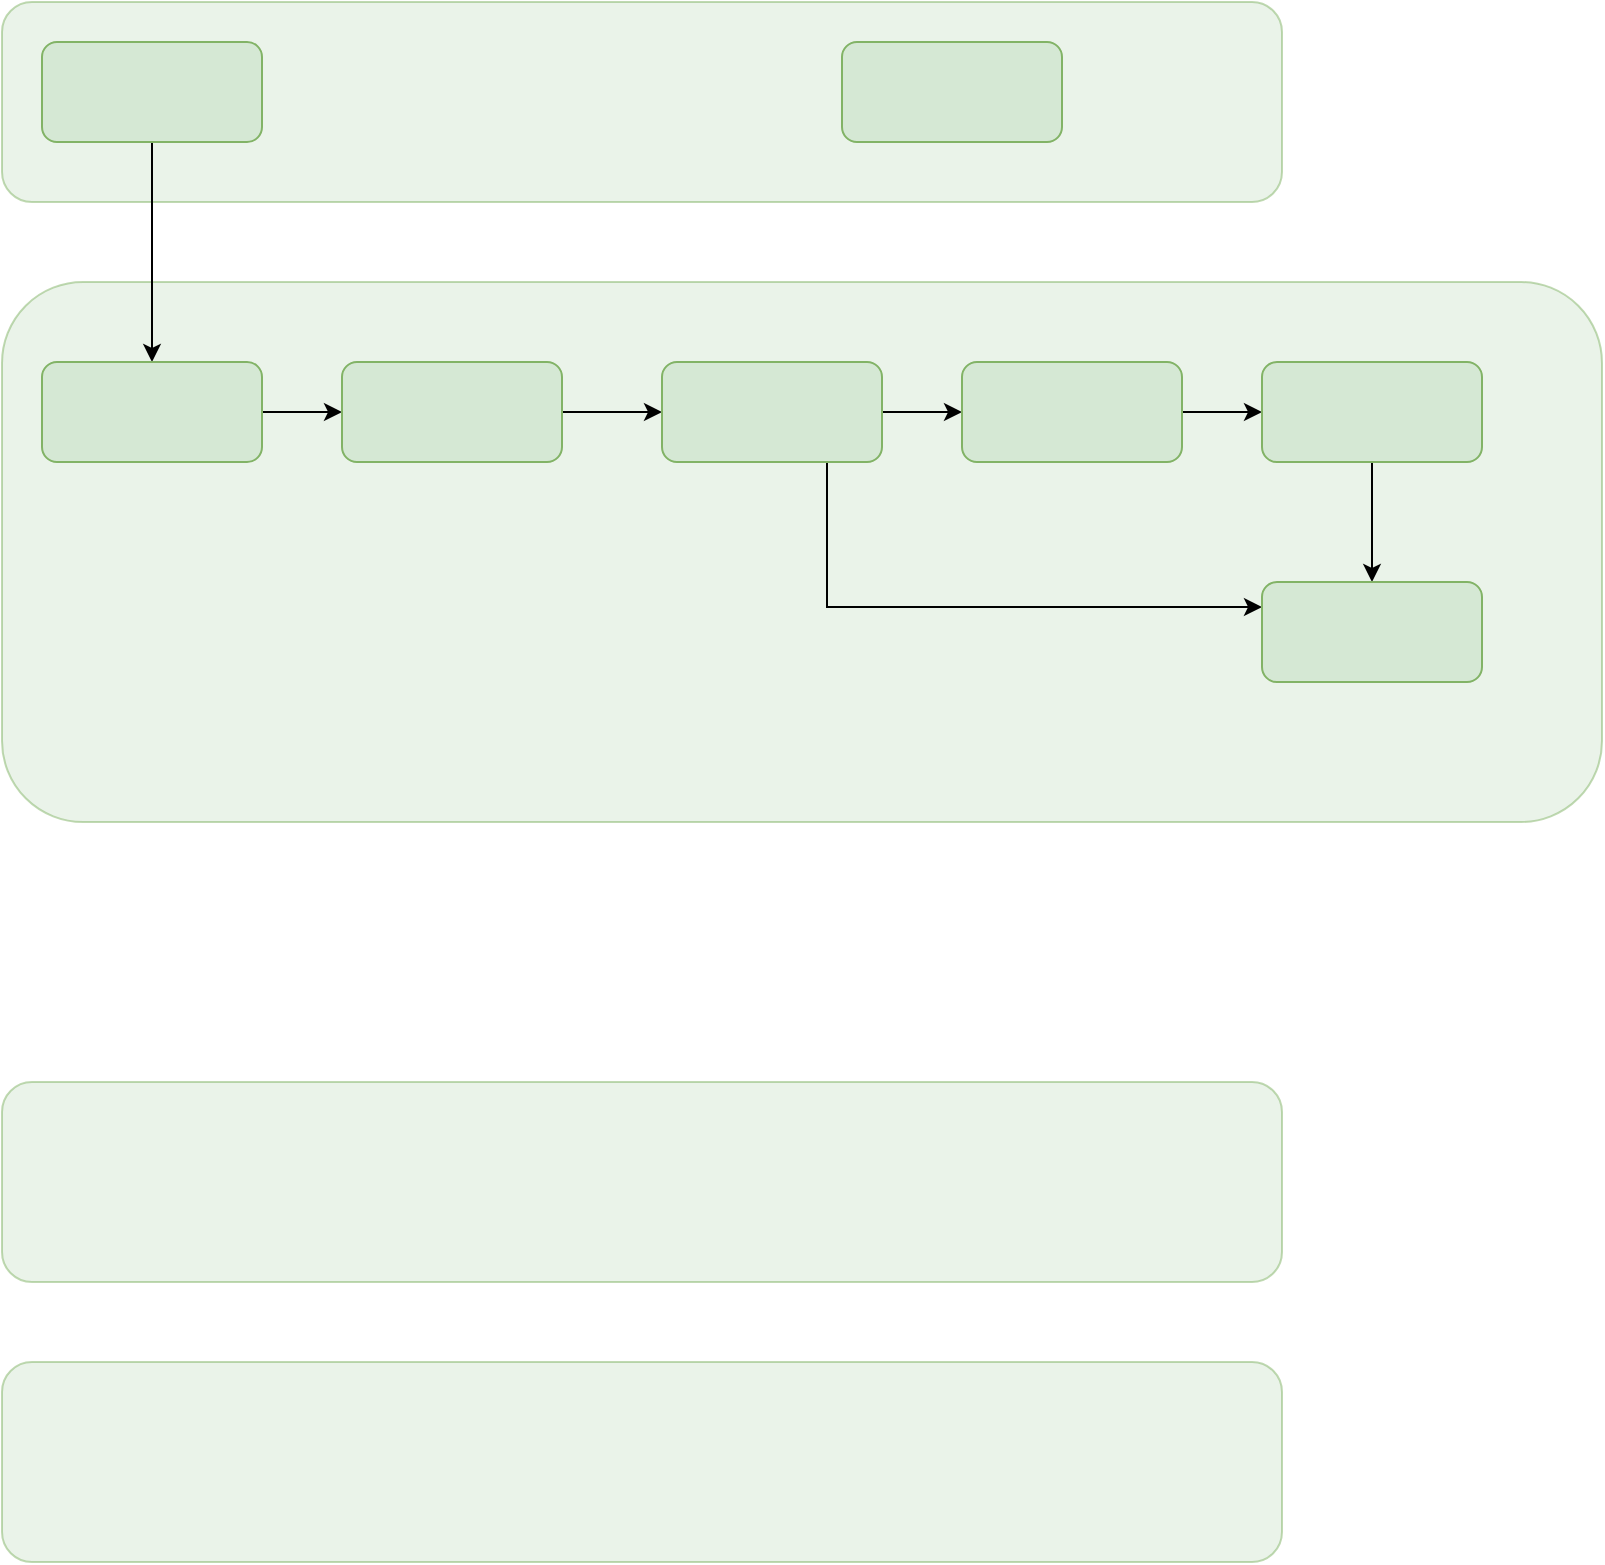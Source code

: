 <mxfile version="28.0.4">
  <diagram name="Page-1" id="CFkTU83PlunPRarvs-fn">
    <mxGraphModel dx="667" dy="533" grid="1" gridSize="10" guides="1" tooltips="1" connect="1" arrows="1" fold="1" page="1" pageScale="1" pageWidth="850" pageHeight="1100" math="0" shadow="0">
      <root>
        <mxCell id="0" />
        <mxCell id="1" parent="0" />
        <mxCell id="uTGP6NqTZdfKWgKjHSfX-2" value="" style="rounded=1;whiteSpace=wrap;html=1;fillColor=#d5e8d4;strokeColor=#82b366;glass=0;shadow=0;opacity=50;" parent="1" vertex="1">
          <mxGeometry x="20" y="240" width="800" height="270" as="geometry" />
        </mxCell>
        <mxCell id="t9Bq_UQ6VEND_BJtQZHo-1" value="" style="rounded=1;whiteSpace=wrap;html=1;fillColor=#d5e8d4;strokeColor=#82b366;glass=0;shadow=0;opacity=50;" parent="1" vertex="1">
          <mxGeometry x="20" y="100" width="640" height="100" as="geometry" />
        </mxCell>
        <mxCell id="BXnyXIVlkYdwDWb7RC4q-12" value="" style="edgeStyle=orthogonalEdgeStyle;rounded=0;orthogonalLoop=1;jettySize=auto;html=1;" edge="1" parent="1" source="t9Bq_UQ6VEND_BJtQZHo-2" target="BXnyXIVlkYdwDWb7RC4q-2">
          <mxGeometry relative="1" as="geometry" />
        </mxCell>
        <mxCell id="t9Bq_UQ6VEND_BJtQZHo-2" value="" style="rounded=1;whiteSpace=wrap;html=1;fillColor=#d5e8d4;strokeColor=#82b366;" parent="1" vertex="1">
          <mxGeometry x="40" y="120" width="110" height="50" as="geometry" />
        </mxCell>
        <mxCell id="uTGP6NqTZdfKWgKjHSfX-3" value="" style="rounded=1;whiteSpace=wrap;html=1;fillColor=#d5e8d4;strokeColor=#82b366;glass=0;shadow=0;opacity=50;" parent="1" vertex="1">
          <mxGeometry x="20" y="640" width="640" height="100" as="geometry" />
        </mxCell>
        <mxCell id="uTGP6NqTZdfKWgKjHSfX-4" value="" style="rounded=1;whiteSpace=wrap;html=1;fillColor=#d5e8d4;strokeColor=#82b366;glass=0;shadow=0;opacity=50;" parent="1" vertex="1">
          <mxGeometry x="20" y="780" width="640" height="100" as="geometry" />
        </mxCell>
        <mxCell id="BXnyXIVlkYdwDWb7RC4q-1" value="" style="rounded=1;whiteSpace=wrap;html=1;fillColor=#d5e8d4;strokeColor=#82b366;" vertex="1" parent="1">
          <mxGeometry x="440" y="120" width="110" height="50" as="geometry" />
        </mxCell>
        <mxCell id="BXnyXIVlkYdwDWb7RC4q-8" value="" style="edgeStyle=orthogonalEdgeStyle;rounded=0;orthogonalLoop=1;jettySize=auto;html=1;" edge="1" parent="1" source="BXnyXIVlkYdwDWb7RC4q-2" target="BXnyXIVlkYdwDWb7RC4q-3">
          <mxGeometry relative="1" as="geometry" />
        </mxCell>
        <mxCell id="BXnyXIVlkYdwDWb7RC4q-2" value="" style="rounded=1;whiteSpace=wrap;html=1;fillColor=#d5e8d4;strokeColor=#82b366;" vertex="1" parent="1">
          <mxGeometry x="40" y="280" width="110" height="50" as="geometry" />
        </mxCell>
        <mxCell id="BXnyXIVlkYdwDWb7RC4q-9" value="" style="edgeStyle=orthogonalEdgeStyle;rounded=0;orthogonalLoop=1;jettySize=auto;html=1;" edge="1" parent="1" source="BXnyXIVlkYdwDWb7RC4q-3" target="BXnyXIVlkYdwDWb7RC4q-4">
          <mxGeometry relative="1" as="geometry" />
        </mxCell>
        <mxCell id="BXnyXIVlkYdwDWb7RC4q-3" value="" style="rounded=1;whiteSpace=wrap;html=1;fillColor=#d5e8d4;strokeColor=#82b366;" vertex="1" parent="1">
          <mxGeometry x="190" y="280" width="110" height="50" as="geometry" />
        </mxCell>
        <mxCell id="BXnyXIVlkYdwDWb7RC4q-10" value="" style="edgeStyle=orthogonalEdgeStyle;rounded=0;orthogonalLoop=1;jettySize=auto;html=1;" edge="1" parent="1" source="BXnyXIVlkYdwDWb7RC4q-4" target="BXnyXIVlkYdwDWb7RC4q-5">
          <mxGeometry relative="1" as="geometry" />
        </mxCell>
        <mxCell id="BXnyXIVlkYdwDWb7RC4q-16" style="edgeStyle=orthogonalEdgeStyle;rounded=0;orthogonalLoop=1;jettySize=auto;html=1;exitX=0.75;exitY=1;exitDx=0;exitDy=0;entryX=0;entryY=0.25;entryDx=0;entryDy=0;" edge="1" parent="1" source="BXnyXIVlkYdwDWb7RC4q-4" target="BXnyXIVlkYdwDWb7RC4q-7">
          <mxGeometry relative="1" as="geometry" />
        </mxCell>
        <mxCell id="BXnyXIVlkYdwDWb7RC4q-4" value="" style="rounded=1;whiteSpace=wrap;html=1;fillColor=#d5e8d4;strokeColor=#82b366;" vertex="1" parent="1">
          <mxGeometry x="350" y="280" width="110" height="50" as="geometry" />
        </mxCell>
        <mxCell id="BXnyXIVlkYdwDWb7RC4q-11" value="" style="edgeStyle=orthogonalEdgeStyle;rounded=0;orthogonalLoop=1;jettySize=auto;html=1;" edge="1" parent="1" source="BXnyXIVlkYdwDWb7RC4q-5" target="BXnyXIVlkYdwDWb7RC4q-6">
          <mxGeometry relative="1" as="geometry" />
        </mxCell>
        <mxCell id="BXnyXIVlkYdwDWb7RC4q-5" value="" style="rounded=1;whiteSpace=wrap;html=1;fillColor=#d5e8d4;strokeColor=#82b366;" vertex="1" parent="1">
          <mxGeometry x="500" y="280" width="110" height="50" as="geometry" />
        </mxCell>
        <mxCell id="BXnyXIVlkYdwDWb7RC4q-13" value="" style="edgeStyle=orthogonalEdgeStyle;rounded=0;orthogonalLoop=1;jettySize=auto;html=1;" edge="1" parent="1" source="BXnyXIVlkYdwDWb7RC4q-6" target="BXnyXIVlkYdwDWb7RC4q-7">
          <mxGeometry relative="1" as="geometry" />
        </mxCell>
        <mxCell id="BXnyXIVlkYdwDWb7RC4q-6" value="" style="rounded=1;whiteSpace=wrap;html=1;fillColor=#d5e8d4;strokeColor=#82b366;" vertex="1" parent="1">
          <mxGeometry x="650" y="280" width="110" height="50" as="geometry" />
        </mxCell>
        <mxCell id="BXnyXIVlkYdwDWb7RC4q-7" value="" style="rounded=1;whiteSpace=wrap;html=1;fillColor=#d5e8d4;strokeColor=#82b366;" vertex="1" parent="1">
          <mxGeometry x="650" y="390" width="110" height="50" as="geometry" />
        </mxCell>
        <mxCell id="BXnyXIVlkYdwDWb7RC4q-20" value="&lt;div style=&quot;text-align: left;&quot;&gt;&lt;/div&gt;&lt;div&gt;&lt;/div&gt;&lt;div&gt;&lt;/div&gt;&lt;div&gt;&lt;/div&gt;" style="text;html=1;align=center;verticalAlign=middle;whiteSpace=wrap;rounded=0;" vertex="1" parent="1">
          <mxGeometry x="70" y="500" width="540" height="170" as="geometry" />
        </mxCell>
      </root>
    </mxGraphModel>
  </diagram>
</mxfile>
